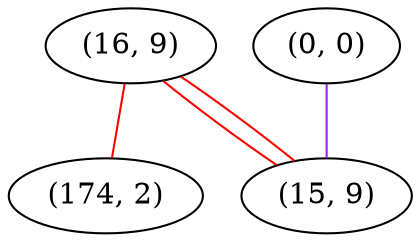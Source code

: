 graph "" {
"(16, 9)";
"(174, 2)";
"(0, 0)";
"(15, 9)";
"(16, 9)" -- "(174, 2)"  [color=red, key=0, weight=1];
"(16, 9)" -- "(15, 9)"  [color=red, key=0, weight=1];
"(16, 9)" -- "(15, 9)"  [color=red, key=1, weight=1];
"(0, 0)" -- "(15, 9)"  [color=purple, key=0, weight=4];
}
